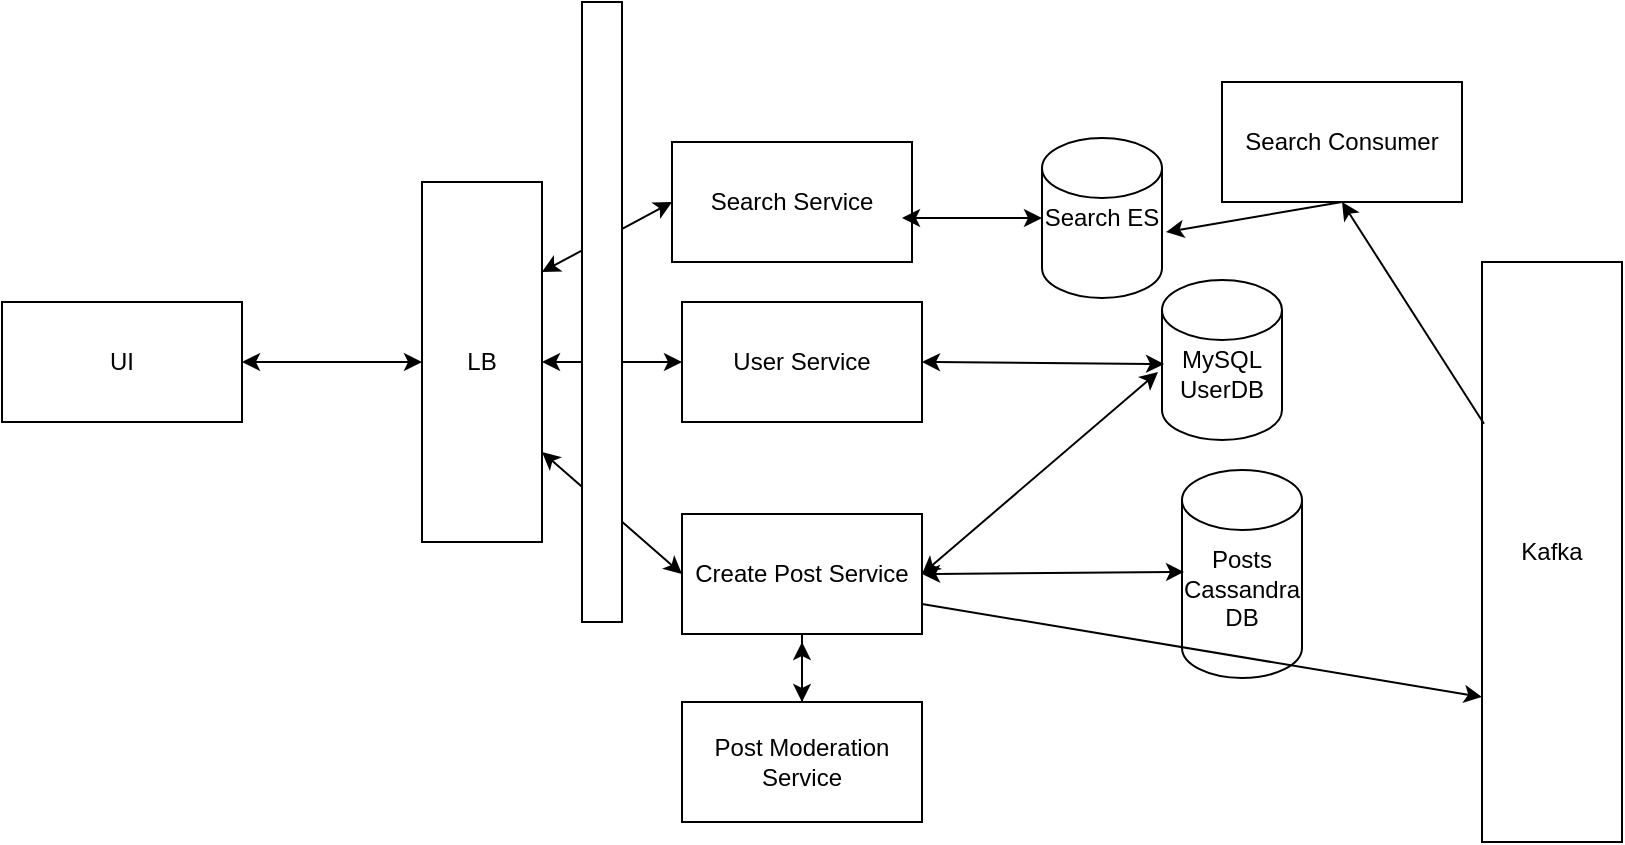 <mxfile version="13.6.2" type="device"><diagram id="4BLjcDJU4hIytW7czaKo" name="Page-1"><mxGraphModel dx="1094" dy="1536" grid="1" gridSize="10" guides="1" tooltips="1" connect="1" arrows="1" fold="1" page="1" pageScale="1" pageWidth="850" pageHeight="1100" math="0" shadow="0"><root><mxCell id="0"/><mxCell id="1" parent="0"/><mxCell id="Si7H3sv3s5_L2RIrlV3W-1" value="UI" style="rounded=0;whiteSpace=wrap;html=1;" vertex="1" parent="1"><mxGeometry x="30" y="90" width="120" height="60" as="geometry"/></mxCell><mxCell id="Si7H3sv3s5_L2RIrlV3W-2" value="LB" style="rounded=0;whiteSpace=wrap;html=1;" vertex="1" parent="1"><mxGeometry x="240" y="30" width="60" height="180" as="geometry"/></mxCell><mxCell id="Si7H3sv3s5_L2RIrlV3W-3" value="User Service" style="rounded=0;whiteSpace=wrap;html=1;" vertex="1" parent="1"><mxGeometry x="370" y="90" width="120" height="60" as="geometry"/></mxCell><mxCell id="Si7H3sv3s5_L2RIrlV3W-4" value="&lt;br&gt;MySQL&lt;br&gt;UserDB" style="shape=cylinder2;whiteSpace=wrap;html=1;boundedLbl=1;backgroundOutline=1;size=15;" vertex="1" parent="1"><mxGeometry x="610" y="79" width="60" height="80" as="geometry"/></mxCell><mxCell id="Si7H3sv3s5_L2RIrlV3W-9" value="" style="endArrow=classic;startArrow=classic;html=1;exitX=1;exitY=0.5;exitDx=0;exitDy=0;entryX=0;entryY=0.5;entryDx=0;entryDy=0;" edge="1" parent="1" source="Si7H3sv3s5_L2RIrlV3W-1" target="Si7H3sv3s5_L2RIrlV3W-2"><mxGeometry width="50" height="50" relative="1" as="geometry"><mxPoint x="400" y="230" as="sourcePoint"/><mxPoint x="450" y="180" as="targetPoint"/></mxGeometry></mxCell><mxCell id="Si7H3sv3s5_L2RIrlV3W-11" value="" style="endArrow=classic;startArrow=classic;html=1;exitX=1;exitY=0.5;exitDx=0;exitDy=0;entryX=0;entryY=0.5;entryDx=0;entryDy=0;" edge="1" parent="1" source="Si7H3sv3s5_L2RIrlV3W-2" target="Si7H3sv3s5_L2RIrlV3W-3"><mxGeometry width="50" height="50" relative="1" as="geometry"><mxPoint x="400" y="230" as="sourcePoint"/><mxPoint x="450" y="180" as="targetPoint"/></mxGeometry></mxCell><mxCell id="Si7H3sv3s5_L2RIrlV3W-12" value="" style="endArrow=classic;startArrow=classic;html=1;entryX=0.017;entryY=0.525;entryDx=0;entryDy=0;entryPerimeter=0;exitX=1;exitY=0.5;exitDx=0;exitDy=0;" edge="1" parent="1" source="Si7H3sv3s5_L2RIrlV3W-3" target="Si7H3sv3s5_L2RIrlV3W-4"><mxGeometry width="50" height="50" relative="1" as="geometry"><mxPoint x="400" y="230" as="sourcePoint"/><mxPoint x="450" y="180" as="targetPoint"/></mxGeometry></mxCell><mxCell id="Si7H3sv3s5_L2RIrlV3W-20" value="" style="edgeStyle=orthogonalEdgeStyle;rounded=0;orthogonalLoop=1;jettySize=auto;html=1;" edge="1" parent="1" source="Si7H3sv3s5_L2RIrlV3W-13" target="Si7H3sv3s5_L2RIrlV3W-15"><mxGeometry relative="1" as="geometry"/></mxCell><mxCell id="Si7H3sv3s5_L2RIrlV3W-13" value="Create Post Service" style="rounded=0;whiteSpace=wrap;html=1;" vertex="1" parent="1"><mxGeometry x="370" y="196" width="120" height="60" as="geometry"/></mxCell><mxCell id="Si7H3sv3s5_L2RIrlV3W-14" value="" style="endArrow=classic;startArrow=classic;html=1;exitX=1;exitY=0.75;exitDx=0;exitDy=0;entryX=0;entryY=0.5;entryDx=0;entryDy=0;" edge="1" parent="1" source="Si7H3sv3s5_L2RIrlV3W-2" target="Si7H3sv3s5_L2RIrlV3W-13"><mxGeometry width="50" height="50" relative="1" as="geometry"><mxPoint x="400" y="220" as="sourcePoint"/><mxPoint x="450" y="170" as="targetPoint"/></mxGeometry></mxCell><mxCell id="Si7H3sv3s5_L2RIrlV3W-19" style="edgeStyle=orthogonalEdgeStyle;rounded=0;orthogonalLoop=1;jettySize=auto;html=1;exitX=0.5;exitY=0;exitDx=0;exitDy=0;" edge="1" parent="1" source="Si7H3sv3s5_L2RIrlV3W-15"><mxGeometry relative="1" as="geometry"><mxPoint x="430" y="260" as="targetPoint"/></mxGeometry></mxCell><mxCell id="Si7H3sv3s5_L2RIrlV3W-15" value="Post Moderation Service" style="rounded=0;whiteSpace=wrap;html=1;" vertex="1" parent="1"><mxGeometry x="370" y="290" width="120" height="60" as="geometry"/></mxCell><mxCell id="Si7H3sv3s5_L2RIrlV3W-21" value="&lt;br&gt;Posts&lt;br&gt;Cassandra&lt;br&gt;DB" style="shape=cylinder2;whiteSpace=wrap;html=1;boundedLbl=1;backgroundOutline=1;size=15;" vertex="1" parent="1"><mxGeometry x="620" y="174" width="60" height="104" as="geometry"/></mxCell><mxCell id="Si7H3sv3s5_L2RIrlV3W-22" value="" style="endArrow=classic;startArrow=classic;html=1;entryX=0.017;entryY=0.49;entryDx=0;entryDy=0;entryPerimeter=0;exitX=1;exitY=0.5;exitDx=0;exitDy=0;" edge="1" parent="1" source="Si7H3sv3s5_L2RIrlV3W-13" target="Si7H3sv3s5_L2RIrlV3W-21"><mxGeometry width="50" height="50" relative="1" as="geometry"><mxPoint x="400" y="190" as="sourcePoint"/><mxPoint x="450" y="140" as="targetPoint"/></mxGeometry></mxCell><mxCell id="Si7H3sv3s5_L2RIrlV3W-24" value="Kafka" style="rounded=0;whiteSpace=wrap;html=1;" vertex="1" parent="1"><mxGeometry x="770" y="70" width="70" height="290" as="geometry"/></mxCell><mxCell id="Si7H3sv3s5_L2RIrlV3W-27" value="" style="endArrow=classic;html=1;entryX=0;entryY=0.75;entryDx=0;entryDy=0;exitX=1;exitY=0.75;exitDx=0;exitDy=0;" edge="1" parent="1" source="Si7H3sv3s5_L2RIrlV3W-13" target="Si7H3sv3s5_L2RIrlV3W-24"><mxGeometry width="50" height="50" relative="1" as="geometry"><mxPoint x="400" y="300" as="sourcePoint"/><mxPoint x="450" y="250" as="targetPoint"/></mxGeometry></mxCell><mxCell id="Si7H3sv3s5_L2RIrlV3W-28" value="Search Service" style="rounded=0;whiteSpace=wrap;html=1;" vertex="1" parent="1"><mxGeometry x="365" y="10" width="120" height="60" as="geometry"/></mxCell><mxCell id="Si7H3sv3s5_L2RIrlV3W-29" value="Search ES" style="shape=cylinder2;whiteSpace=wrap;html=1;boundedLbl=1;backgroundOutline=1;size=15;" vertex="1" parent="1"><mxGeometry x="550" y="8" width="60" height="80" as="geometry"/></mxCell><mxCell id="Si7H3sv3s5_L2RIrlV3W-31" value="" style="endArrow=classic;startArrow=classic;html=1;exitX=1;exitY=0.25;exitDx=0;exitDy=0;entryX=0;entryY=0.5;entryDx=0;entryDy=0;" edge="1" parent="1" source="Si7H3sv3s5_L2RIrlV3W-2" target="Si7H3sv3s5_L2RIrlV3W-28"><mxGeometry width="50" height="50" relative="1" as="geometry"><mxPoint x="400" y="70" as="sourcePoint"/><mxPoint x="450" y="20" as="targetPoint"/></mxGeometry></mxCell><mxCell id="Si7H3sv3s5_L2RIrlV3W-32" value="" style="endArrow=classic;startArrow=classic;html=1;" edge="1" parent="1" target="Si7H3sv3s5_L2RIrlV3W-29"><mxGeometry width="50" height="50" relative="1" as="geometry"><mxPoint x="480" y="48" as="sourcePoint"/><mxPoint x="450" y="20" as="targetPoint"/></mxGeometry></mxCell><mxCell id="Si7H3sv3s5_L2RIrlV3W-33" value="Search Consumer" style="rounded=0;whiteSpace=wrap;html=1;" vertex="1" parent="1"><mxGeometry x="640" y="-20" width="120" height="60" as="geometry"/></mxCell><mxCell id="Si7H3sv3s5_L2RIrlV3W-35" value="" style="endArrow=classic;html=1;entryX=1.033;entryY=0.588;entryDx=0;entryDy=0;entryPerimeter=0;exitX=0.5;exitY=1;exitDx=0;exitDy=0;" edge="1" parent="1" source="Si7H3sv3s5_L2RIrlV3W-33" target="Si7H3sv3s5_L2RIrlV3W-29"><mxGeometry width="50" height="50" relative="1" as="geometry"><mxPoint x="400" y="70" as="sourcePoint"/><mxPoint x="450" y="20" as="targetPoint"/></mxGeometry></mxCell><mxCell id="Si7H3sv3s5_L2RIrlV3W-36" value="" style="endArrow=classic;html=1;exitX=0.014;exitY=0.279;exitDx=0;exitDy=0;exitPerimeter=0;" edge="1" parent="1" source="Si7H3sv3s5_L2RIrlV3W-24"><mxGeometry width="50" height="50" relative="1" as="geometry"><mxPoint x="400" y="70" as="sourcePoint"/><mxPoint x="700" y="40" as="targetPoint"/></mxGeometry></mxCell><mxCell id="Si7H3sv3s5_L2RIrlV3W-38" value="" style="endArrow=classic;startArrow=classic;html=1;entryX=-0.033;entryY=0.575;entryDx=0;entryDy=0;entryPerimeter=0;exitX=1;exitY=0.5;exitDx=0;exitDy=0;" edge="1" parent="1" source="Si7H3sv3s5_L2RIrlV3W-13" target="Si7H3sv3s5_L2RIrlV3W-4"><mxGeometry width="50" height="50" relative="1" as="geometry"><mxPoint x="400" y="240" as="sourcePoint"/><mxPoint x="450" y="190" as="targetPoint"/></mxGeometry></mxCell><mxCell id="Si7H3sv3s5_L2RIrlV3W-39" value="" style="rounded=0;whiteSpace=wrap;html=1;" vertex="1" parent="1"><mxGeometry x="320" y="-60" width="20" height="310" as="geometry"/></mxCell></root></mxGraphModel></diagram></mxfile>